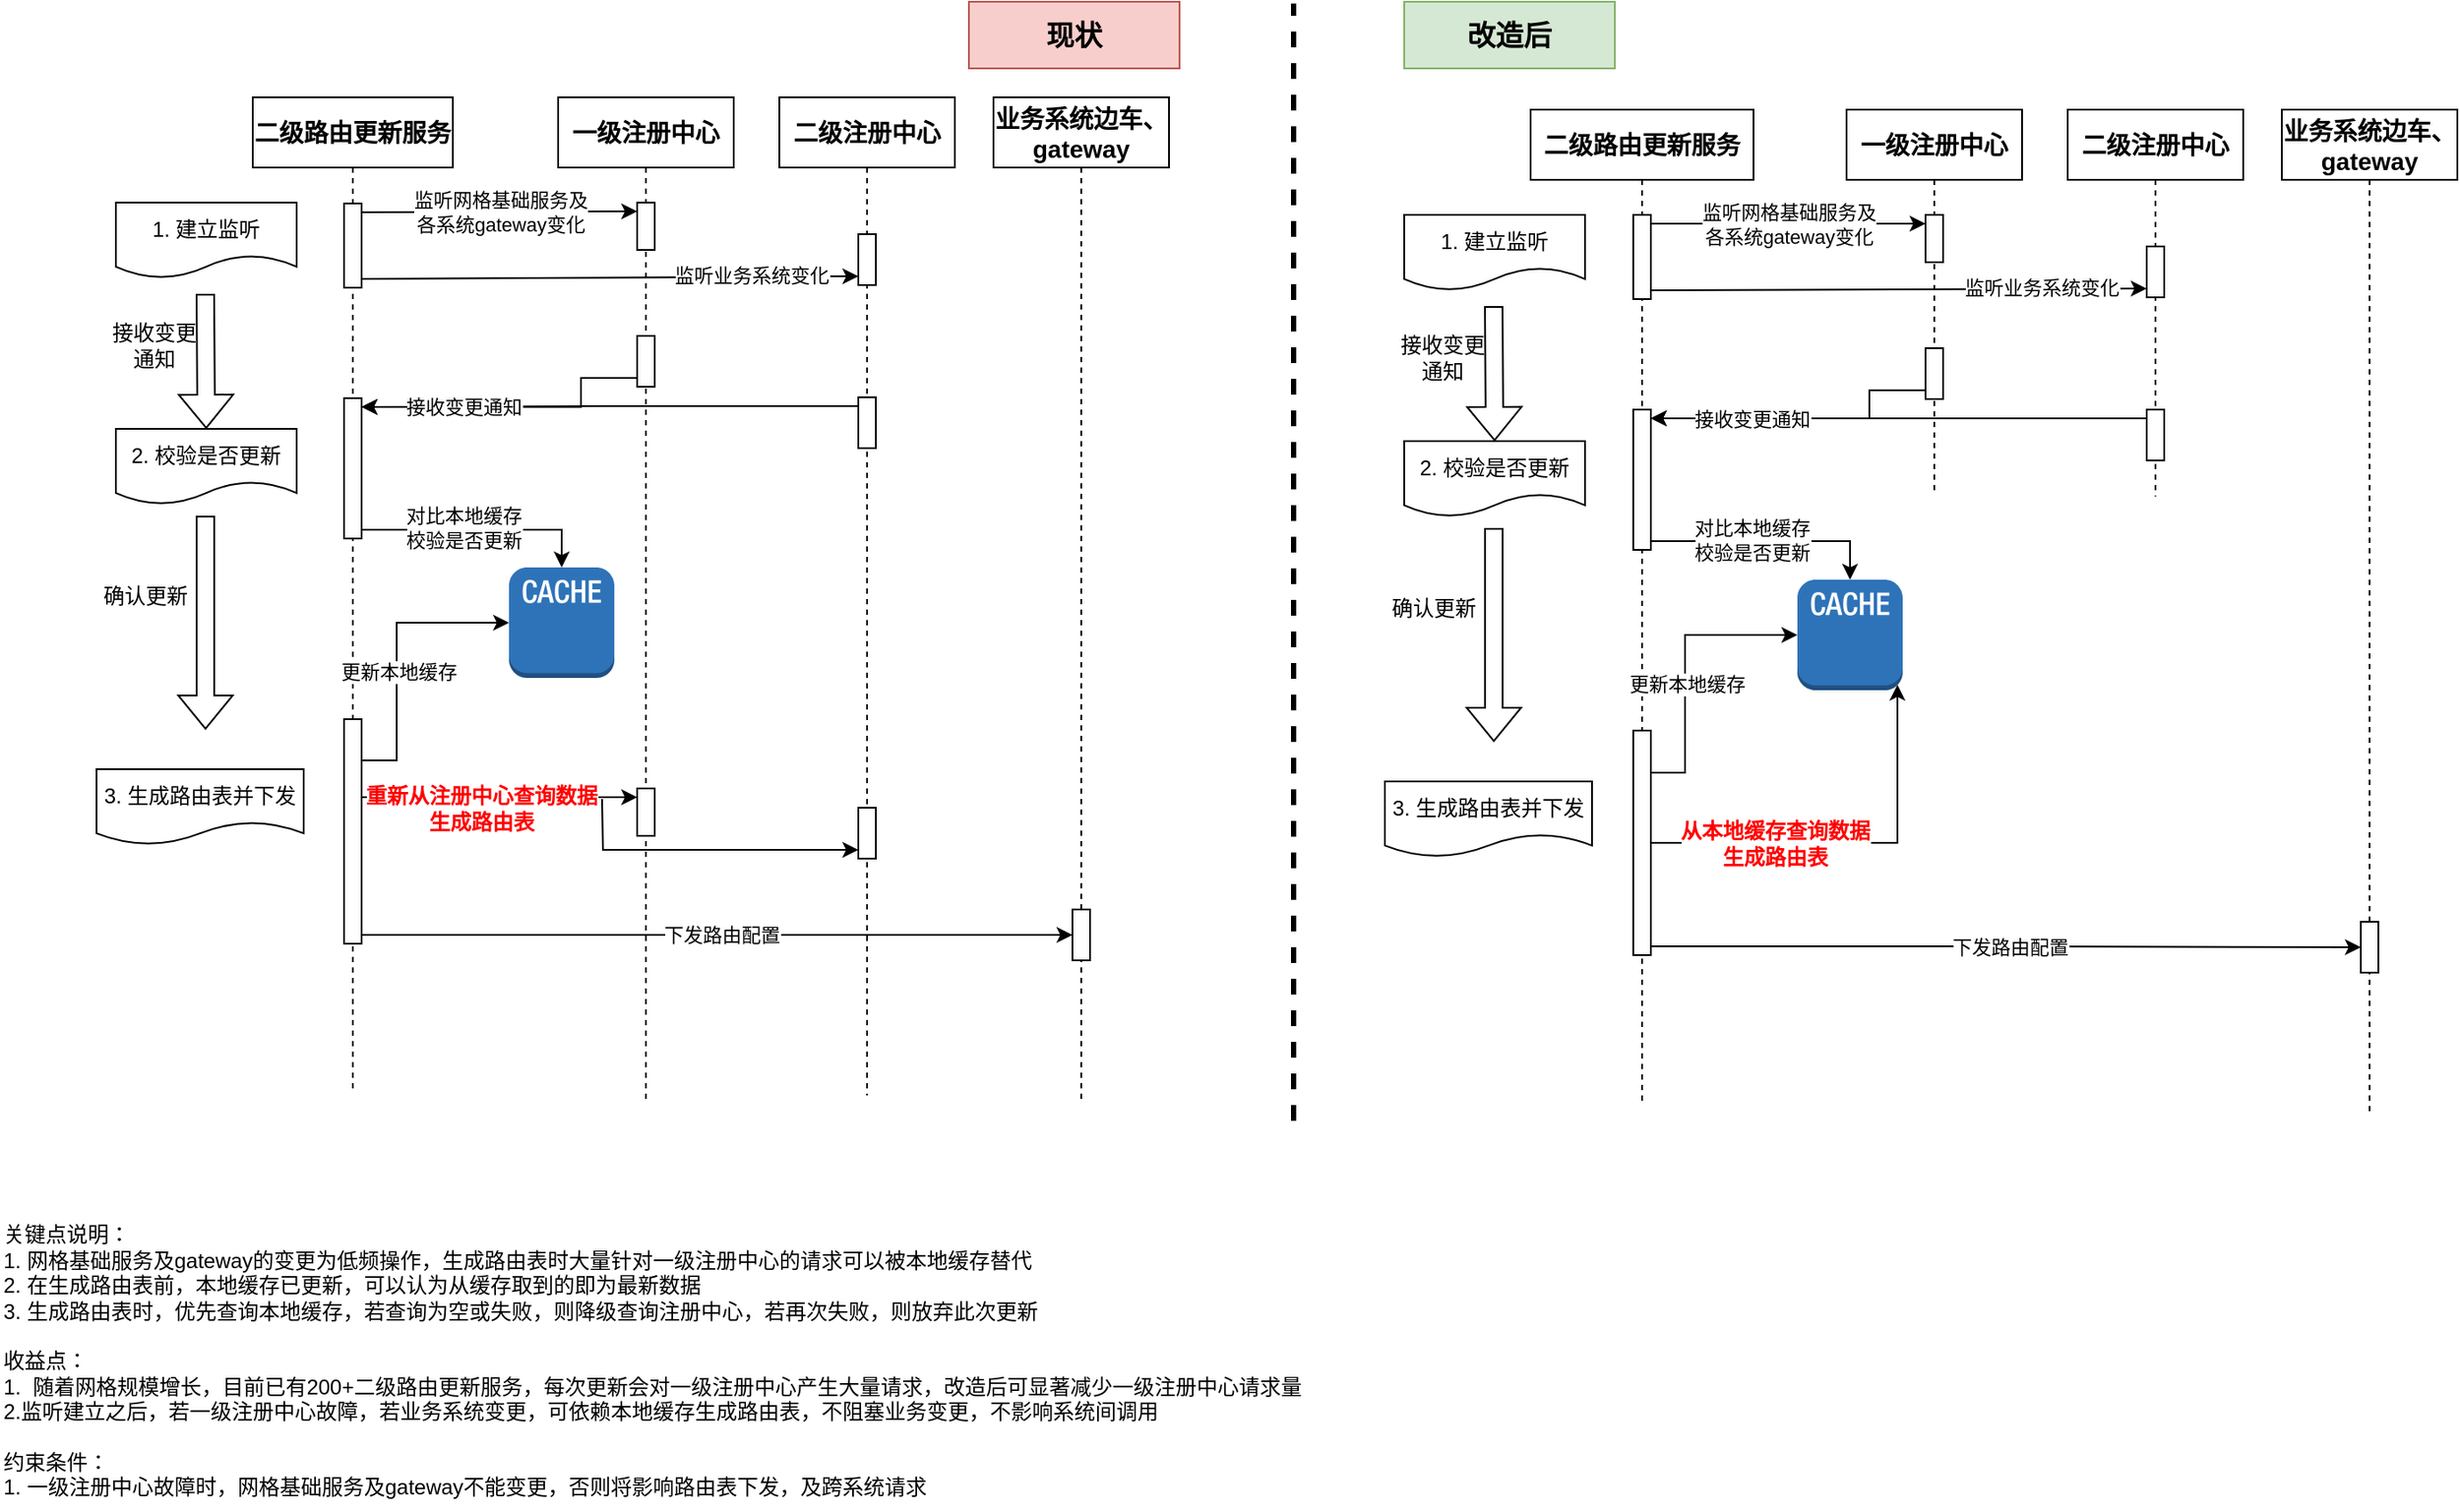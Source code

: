 <mxfile version="28.2.8">
  <diagram name="第 1 页" id="n1fxwjfjKRrFfD9Wi5qL">
    <mxGraphModel dx="1720" dy="1171" grid="0" gridSize="10" guides="1" tooltips="1" connect="1" arrows="1" fold="1" page="1" pageScale="1" pageWidth="827" pageHeight="1169" math="0" shadow="0">
      <root>
        <mxCell id="0" />
        <mxCell id="1" parent="0" />
        <mxCell id="Lw0Le1KQJJClJWxcYFCg-1" style="edgeStyle=orthogonalEdgeStyle;rounded=0;orthogonalLoop=1;jettySize=auto;html=1;curved=0;exitX=0;exitY=1;exitDx=0;exitDy=-5;exitPerimeter=0;entryX=1;entryY=0;entryDx=0;entryDy=5;entryPerimeter=0;" edge="1" parent="1" source="Lw0Le1KQJJClJWxcYFCg-9" target="Lw0Le1KQJJClJWxcYFCg-4">
          <mxGeometry relative="1" as="geometry">
            <Array as="points">
              <mxPoint x="421" y="329.5" />
              <mxPoint x="421" y="345.5" />
            </Array>
          </mxGeometry>
        </mxCell>
        <mxCell id="Lw0Le1KQJJClJWxcYFCg-2" value="二级路由更新服务" style="shape=umlLifeline;perimeter=lifelinePerimeter;whiteSpace=wrap;html=1;container=1;dropTarget=0;collapsible=0;recursiveResize=0;outlineConnect=0;portConstraint=eastwest;newEdgeStyle={&quot;curved&quot;:0,&quot;rounded&quot;:0};fontStyle=1;fontSize=14;" vertex="1" parent="1">
          <mxGeometry x="234" y="169.5" width="114" height="565" as="geometry" />
        </mxCell>
        <mxCell id="Lw0Le1KQJJClJWxcYFCg-3" value="" style="html=1;points=[[0,0,0,0,5],[0,1,0,0,-5],[1,0,0,0,5],[1,1,0,0,-5]];perimeter=orthogonalPerimeter;outlineConnect=0;targetShapes=umlLifeline;portConstraint=eastwest;newEdgeStyle={&quot;curved&quot;:0,&quot;rounded&quot;:0};" vertex="1" parent="Lw0Le1KQJJClJWxcYFCg-2">
          <mxGeometry x="52" y="60.5" width="10" height="48" as="geometry" />
        </mxCell>
        <mxCell id="Lw0Le1KQJJClJWxcYFCg-4" value="" style="html=1;points=[[0,0,0,0,5],[0,1,0,0,-5],[1,0,0,0,5],[1,1,0,0,-5]];perimeter=orthogonalPerimeter;outlineConnect=0;targetShapes=umlLifeline;portConstraint=eastwest;newEdgeStyle={&quot;curved&quot;:0,&quot;rounded&quot;:0};" vertex="1" parent="Lw0Le1KQJJClJWxcYFCg-2">
          <mxGeometry x="52" y="171.5" width="10" height="80" as="geometry" />
        </mxCell>
        <mxCell id="Lw0Le1KQJJClJWxcYFCg-5" value="" style="html=1;points=[[0,0,0,0,5],[0,1,0,0,-5],[1,0,0,0,5],[1,1,0,0,-5]];perimeter=orthogonalPerimeter;outlineConnect=0;targetShapes=umlLifeline;portConstraint=eastwest;newEdgeStyle={&quot;curved&quot;:0,&quot;rounded&quot;:0};" vertex="1" parent="Lw0Le1KQJJClJWxcYFCg-2">
          <mxGeometry x="52" y="354.5" width="10" height="128" as="geometry" />
        </mxCell>
        <mxCell id="Lw0Le1KQJJClJWxcYFCg-6" value="一级注册中心" style="shape=umlLifeline;perimeter=lifelinePerimeter;whiteSpace=wrap;html=1;container=1;dropTarget=0;collapsible=0;recursiveResize=0;outlineConnect=0;portConstraint=eastwest;newEdgeStyle={&quot;curved&quot;:0,&quot;rounded&quot;:0};fontStyle=1;fontSize=14;" vertex="1" parent="1">
          <mxGeometry x="408" y="169.5" width="100" height="572" as="geometry" />
        </mxCell>
        <mxCell id="Lw0Le1KQJJClJWxcYFCg-7" value="" style="html=1;points=[[0,0,0,0,5],[0,1,0,0,-5],[1,0,0,0,5],[1,1,0,0,-5]];perimeter=orthogonalPerimeter;outlineConnect=0;targetShapes=umlLifeline;portConstraint=eastwest;newEdgeStyle={&quot;curved&quot;:0,&quot;rounded&quot;:0};" vertex="1" parent="Lw0Le1KQJJClJWxcYFCg-6">
          <mxGeometry x="45" y="60" width="10" height="27" as="geometry" />
        </mxCell>
        <mxCell id="Lw0Le1KQJJClJWxcYFCg-8" value="" style="html=1;points=[[0,0,0,0,5],[0,1,0,0,-5],[1,0,0,0,5],[1,1,0,0,-5]];perimeter=orthogonalPerimeter;outlineConnect=0;targetShapes=umlLifeline;portConstraint=eastwest;newEdgeStyle={&quot;curved&quot;:0,&quot;rounded&quot;:0};" vertex="1" parent="Lw0Le1KQJJClJWxcYFCg-6">
          <mxGeometry x="45" y="394" width="10" height="27" as="geometry" />
        </mxCell>
        <mxCell id="Lw0Le1KQJJClJWxcYFCg-9" value="" style="html=1;points=[[0,0,0,0,5],[0,1,0,0,-5],[1,0,0,0,5],[1,1,0,0,-5]];perimeter=orthogonalPerimeter;outlineConnect=0;targetShapes=umlLifeline;portConstraint=eastwest;newEdgeStyle={&quot;curved&quot;:0,&quot;rounded&quot;:0};" vertex="1" parent="Lw0Le1KQJJClJWxcYFCg-6">
          <mxGeometry x="45" y="136" width="10" height="29" as="geometry" />
        </mxCell>
        <mxCell id="Lw0Le1KQJJClJWxcYFCg-10" value="二级注册中心" style="shape=umlLifeline;perimeter=lifelinePerimeter;whiteSpace=wrap;html=1;container=1;dropTarget=0;collapsible=0;recursiveResize=0;outlineConnect=0;portConstraint=eastwest;newEdgeStyle={&quot;curved&quot;:0,&quot;rounded&quot;:0};fontStyle=1;fontSize=14;" vertex="1" parent="1">
          <mxGeometry x="534" y="169.5" width="100" height="569" as="geometry" />
        </mxCell>
        <mxCell id="Lw0Le1KQJJClJWxcYFCg-11" value="" style="html=1;points=[[0,0,0,0,5],[0,1,0,0,-5],[1,0,0,0,5],[1,1,0,0,-5]];perimeter=orthogonalPerimeter;outlineConnect=0;targetShapes=umlLifeline;portConstraint=eastwest;newEdgeStyle={&quot;curved&quot;:0,&quot;rounded&quot;:0};" vertex="1" parent="Lw0Le1KQJJClJWxcYFCg-10">
          <mxGeometry x="45" y="78" width="10" height="29" as="geometry" />
        </mxCell>
        <mxCell id="Lw0Le1KQJJClJWxcYFCg-12" value="" style="html=1;points=[[0,0,0,0,5],[0,1,0,0,-5],[1,0,0,0,5],[1,1,0,0,-5]];perimeter=orthogonalPerimeter;outlineConnect=0;targetShapes=umlLifeline;portConstraint=eastwest;newEdgeStyle={&quot;curved&quot;:0,&quot;rounded&quot;:0};" vertex="1" parent="Lw0Le1KQJJClJWxcYFCg-10">
          <mxGeometry x="45" y="171" width="10" height="29" as="geometry" />
        </mxCell>
        <mxCell id="Lw0Le1KQJJClJWxcYFCg-13" value="" style="html=1;points=[[0,0,0,0,5],[0,1,0,0,-5],[1,0,0,0,5],[1,1,0,0,-5]];perimeter=orthogonalPerimeter;outlineConnect=0;targetShapes=umlLifeline;portConstraint=eastwest;newEdgeStyle={&quot;curved&quot;:0,&quot;rounded&quot;:0};" vertex="1" parent="Lw0Le1KQJJClJWxcYFCg-10">
          <mxGeometry x="45" y="405" width="10" height="29" as="geometry" />
        </mxCell>
        <mxCell id="Lw0Le1KQJJClJWxcYFCg-14" value="业务系统边车、gateway" style="shape=umlLifeline;perimeter=lifelinePerimeter;whiteSpace=wrap;html=1;container=1;dropTarget=0;collapsible=0;recursiveResize=0;outlineConnect=0;portConstraint=eastwest;newEdgeStyle={&quot;curved&quot;:0,&quot;rounded&quot;:0};fontStyle=1;fontSize=14;" vertex="1" parent="1">
          <mxGeometry x="656" y="169.5" width="100" height="572" as="geometry" />
        </mxCell>
        <mxCell id="Lw0Le1KQJJClJWxcYFCg-15" value="" style="html=1;points=[[0,0,0,0,5],[0,1,0,0,-5],[1,0,0,0,5],[1,1,0,0,-5]];perimeter=orthogonalPerimeter;outlineConnect=0;targetShapes=umlLifeline;portConstraint=eastwest;newEdgeStyle={&quot;curved&quot;:0,&quot;rounded&quot;:0};" vertex="1" parent="Lw0Le1KQJJClJWxcYFCg-14">
          <mxGeometry x="45" y="463" width="10" height="29" as="geometry" />
        </mxCell>
        <mxCell id="Lw0Le1KQJJClJWxcYFCg-16" value="" style="endArrow=classic;html=1;rounded=0;exitX=1;exitY=0;exitDx=0;exitDy=5;exitPerimeter=0;entryX=0;entryY=0;entryDx=0;entryDy=5;entryPerimeter=0;" edge="1" parent="1" source="Lw0Le1KQJJClJWxcYFCg-3" target="Lw0Le1KQJJClJWxcYFCg-7">
          <mxGeometry width="50" height="50" relative="1" as="geometry">
            <mxPoint x="372" y="254.5" as="sourcePoint" />
            <mxPoint x="505" y="316.5" as="targetPoint" />
          </mxGeometry>
        </mxCell>
        <mxCell id="Lw0Le1KQJJClJWxcYFCg-17" value="监听网格基础服务及&lt;div&gt;各系统gateway变化&lt;/div&gt;" style="edgeLabel;html=1;align=center;verticalAlign=middle;resizable=0;points=[];" vertex="1" connectable="0" parent="Lw0Le1KQJJClJWxcYFCg-16">
          <mxGeometry x="-0.002" relative="1" as="geometry">
            <mxPoint as="offset" />
          </mxGeometry>
        </mxCell>
        <mxCell id="Lw0Le1KQJJClJWxcYFCg-18" value="" style="endArrow=classic;html=1;rounded=0;entryX=0;entryY=1;entryDx=0;entryDy=-5;entryPerimeter=0;exitX=1;exitY=1;exitDx=0;exitDy=-5;exitPerimeter=0;" edge="1" parent="1" source="Lw0Le1KQJJClJWxcYFCg-3" target="Lw0Le1KQJJClJWxcYFCg-11">
          <mxGeometry width="50" height="50" relative="1" as="geometry">
            <mxPoint x="455" y="366.5" as="sourcePoint" />
            <mxPoint x="505" y="316.5" as="targetPoint" />
          </mxGeometry>
        </mxCell>
        <mxCell id="Lw0Le1KQJJClJWxcYFCg-19" value="监听业务系统变化" style="edgeLabel;html=1;align=center;verticalAlign=middle;resizable=0;points=[];" vertex="1" connectable="0" parent="Lw0Le1KQJJClJWxcYFCg-18">
          <mxGeometry x="-0.525" y="1" relative="1" as="geometry">
            <mxPoint x="155" y="-1" as="offset" />
          </mxGeometry>
        </mxCell>
        <mxCell id="Lw0Le1KQJJClJWxcYFCg-20" value="1. 建立监听" style="shape=document;whiteSpace=wrap;html=1;boundedLbl=1;" vertex="1" parent="1">
          <mxGeometry x="156" y="229.5" width="103" height="43" as="geometry" />
        </mxCell>
        <mxCell id="Lw0Le1KQJJClJWxcYFCg-21" value="&lt;span style=&quot;background-color: transparent; color: light-dark(rgb(0, 0, 0), rgb(255, 255, 255));&quot;&gt;2. 校验是否更新&lt;/span&gt;" style="shape=document;whiteSpace=wrap;html=1;boundedLbl=1;" vertex="1" parent="1">
          <mxGeometry x="156" y="358.5" width="103" height="43" as="geometry" />
        </mxCell>
        <mxCell id="Lw0Le1KQJJClJWxcYFCg-22" value="" style="outlineConnect=0;dashed=0;verticalLabelPosition=bottom;verticalAlign=top;align=center;html=1;shape=mxgraph.aws3.cache_node;fillColor=#2E73B8;gradientColor=none;" vertex="1" parent="1">
          <mxGeometry x="380" y="437.5" width="60" height="63" as="geometry" />
        </mxCell>
        <mxCell id="Lw0Le1KQJJClJWxcYFCg-23" value="" style="shape=flexArrow;endArrow=classic;html=1;rounded=0;entryX=0.5;entryY=0;entryDx=0;entryDy=0;" edge="1" parent="1" target="Lw0Le1KQJJClJWxcYFCg-21">
          <mxGeometry width="50" height="50" relative="1" as="geometry">
            <mxPoint x="207" y="281.5" as="sourcePoint" />
            <mxPoint x="247" y="268.5" as="targetPoint" />
          </mxGeometry>
        </mxCell>
        <mxCell id="Lw0Le1KQJJClJWxcYFCg-24" style="edgeStyle=orthogonalEdgeStyle;rounded=0;orthogonalLoop=1;jettySize=auto;html=1;curved=0;exitX=0;exitY=0;exitDx=0;exitDy=5;exitPerimeter=0;entryX=1;entryY=0;entryDx=0;entryDy=5;entryPerimeter=0;" edge="1" parent="1" source="Lw0Le1KQJJClJWxcYFCg-12" target="Lw0Le1KQJJClJWxcYFCg-4">
          <mxGeometry relative="1" as="geometry" />
        </mxCell>
        <mxCell id="Lw0Le1KQJJClJWxcYFCg-25" value="接收变更通知" style="edgeLabel;html=1;align=center;verticalAlign=middle;resizable=0;points=[];" vertex="1" connectable="0" parent="Lw0Le1KQJJClJWxcYFCg-24">
          <mxGeometry x="0.596" relative="1" as="geometry">
            <mxPoint as="offset" />
          </mxGeometry>
        </mxCell>
        <mxCell id="Lw0Le1KQJJClJWxcYFCg-26" style="edgeStyle=orthogonalEdgeStyle;rounded=0;orthogonalLoop=1;jettySize=auto;html=1;curved=0;exitX=1;exitY=1;exitDx=0;exitDy=-5;exitPerimeter=0;" edge="1" parent="1" source="Lw0Le1KQJJClJWxcYFCg-4" target="Lw0Le1KQJJClJWxcYFCg-22">
          <mxGeometry relative="1" as="geometry" />
        </mxCell>
        <mxCell id="Lw0Le1KQJJClJWxcYFCg-27" value="对比本地缓存&lt;div&gt;校验&lt;span style=&quot;background-color: light-dark(#ffffff, var(--ge-dark-color, #121212)); color: light-dark(rgb(0, 0, 0), rgb(255, 255, 255));&quot;&gt;是否更新&lt;/span&gt;&lt;/div&gt;" style="edgeLabel;html=1;align=center;verticalAlign=middle;resizable=0;points=[];" vertex="1" connectable="0" parent="Lw0Le1KQJJClJWxcYFCg-26">
          <mxGeometry x="-0.15" y="1" relative="1" as="geometry">
            <mxPoint as="offset" />
          </mxGeometry>
        </mxCell>
        <mxCell id="Lw0Le1KQJJClJWxcYFCg-28" value="3. 生成路由表并下发" style="shape=document;whiteSpace=wrap;html=1;boundedLbl=1;" vertex="1" parent="1">
          <mxGeometry x="145" y="552.5" width="118" height="43" as="geometry" />
        </mxCell>
        <mxCell id="Lw0Le1KQJJClJWxcYFCg-29" style="edgeStyle=orthogonalEdgeStyle;rounded=0;orthogonalLoop=1;jettySize=auto;html=1;curved=0;exitX=1;exitY=0;exitDx=0;exitDy=5;exitPerimeter=0;entryX=0;entryY=0.5;entryDx=0;entryDy=0;entryPerimeter=0;" edge="1" parent="1" source="Lw0Le1KQJJClJWxcYFCg-5" target="Lw0Le1KQJJClJWxcYFCg-22">
          <mxGeometry relative="1" as="geometry">
            <Array as="points">
              <mxPoint x="316" y="547.5" />
              <mxPoint x="316" y="469.5" />
            </Array>
          </mxGeometry>
        </mxCell>
        <mxCell id="Lw0Le1KQJJClJWxcYFCg-30" value="更新本地缓存" style="edgeLabel;html=1;align=center;verticalAlign=middle;resizable=0;points=[];" vertex="1" connectable="0" parent="Lw0Le1KQJJClJWxcYFCg-29">
          <mxGeometry x="-0.01" y="-1" relative="1" as="geometry">
            <mxPoint as="offset" />
          </mxGeometry>
        </mxCell>
        <mxCell id="Lw0Le1KQJJClJWxcYFCg-31" value="接收变更通知" style="text;html=1;whiteSpace=wrap;strokeColor=none;fillColor=none;align=center;verticalAlign=middle;rounded=0;" vertex="1" parent="1">
          <mxGeometry x="148" y="295.5" width="60" height="30" as="geometry" />
        </mxCell>
        <mxCell id="Lw0Le1KQJJClJWxcYFCg-32" value="" style="shape=flexArrow;endArrow=classic;html=1;rounded=0;" edge="1" parent="1">
          <mxGeometry width="50" height="50" relative="1" as="geometry">
            <mxPoint x="207.07" y="408" as="sourcePoint" />
            <mxPoint x="207.07" y="530" as="targetPoint" />
          </mxGeometry>
        </mxCell>
        <mxCell id="Lw0Le1KQJJClJWxcYFCg-33" value="确认更新" style="text;html=1;whiteSpace=wrap;strokeColor=none;fillColor=none;align=center;verticalAlign=middle;rounded=0;" vertex="1" parent="1">
          <mxGeometry x="143" y="439" width="60" height="30" as="geometry" />
        </mxCell>
        <mxCell id="Lw0Le1KQJJClJWxcYFCg-34" value="" style="endArrow=classic;html=1;rounded=0;entryX=0;entryY=0;entryDx=0;entryDy=5;entryPerimeter=0;" edge="1" parent="1" source="Lw0Le1KQJJClJWxcYFCg-5" target="Lw0Le1KQJJClJWxcYFCg-8">
          <mxGeometry width="50" height="50" relative="1" as="geometry">
            <mxPoint x="295" y="577.5" as="sourcePoint" />
            <mxPoint x="345" y="527.5" as="targetPoint" />
          </mxGeometry>
        </mxCell>
        <mxCell id="Lw0Le1KQJJClJWxcYFCg-35" value="重新从注册中心查询数据&lt;div&gt;生成路由表&lt;/div&gt;" style="edgeLabel;html=1;align=center;verticalAlign=middle;resizable=0;points=[];fontColor=#FF0000;fontStyle=1;fontSize=12;" vertex="1" connectable="0" parent="Lw0Le1KQJJClJWxcYFCg-34">
          <mxGeometry x="-0.341" y="-1" relative="1" as="geometry">
            <mxPoint x="16" y="5" as="offset" />
          </mxGeometry>
        </mxCell>
        <mxCell id="Lw0Le1KQJJClJWxcYFCg-36" value="" style="endArrow=classic;html=1;rounded=0;entryX=0;entryY=1;entryDx=0;entryDy=-5;entryPerimeter=0;edgeStyle=orthogonalEdgeStyle;" edge="1" parent="1" target="Lw0Le1KQJJClJWxcYFCg-13">
          <mxGeometry width="50" height="50" relative="1" as="geometry">
            <mxPoint x="433" y="569.5" as="sourcePoint" />
            <mxPoint x="508" y="552.5" as="targetPoint" />
          </mxGeometry>
        </mxCell>
        <mxCell id="Lw0Le1KQJJClJWxcYFCg-37" style="edgeStyle=orthogonalEdgeStyle;rounded=0;orthogonalLoop=1;jettySize=auto;html=1;curved=0;exitX=1;exitY=1;exitDx=0;exitDy=-5;exitPerimeter=0;" edge="1" parent="1" source="Lw0Le1KQJJClJWxcYFCg-5" target="Lw0Le1KQJJClJWxcYFCg-15">
          <mxGeometry relative="1" as="geometry" />
        </mxCell>
        <mxCell id="Lw0Le1KQJJClJWxcYFCg-38" value="下发路由配置" style="edgeLabel;html=1;align=center;verticalAlign=middle;resizable=0;points=[];" vertex="1" connectable="0" parent="Lw0Le1KQJJClJWxcYFCg-37">
          <mxGeometry x="0.009" relative="1" as="geometry">
            <mxPoint as="offset" />
          </mxGeometry>
        </mxCell>
        <mxCell id="Lw0Le1KQJJClJWxcYFCg-39" style="edgeStyle=orthogonalEdgeStyle;rounded=0;orthogonalLoop=1;jettySize=auto;html=1;curved=0;exitX=0;exitY=1;exitDx=0;exitDy=-5;exitPerimeter=0;entryX=1;entryY=0;entryDx=0;entryDy=5;entryPerimeter=0;" edge="1" parent="1" source="Lw0Le1KQJJClJWxcYFCg-46" target="Lw0Le1KQJJClJWxcYFCg-42">
          <mxGeometry relative="1" as="geometry">
            <Array as="points">
              <mxPoint x="1155" y="336.5" />
              <mxPoint x="1155" y="352.5" />
            </Array>
          </mxGeometry>
        </mxCell>
        <mxCell id="Lw0Le1KQJJClJWxcYFCg-40" value="二级路由更新服务" style="shape=umlLifeline;perimeter=lifelinePerimeter;whiteSpace=wrap;html=1;container=1;dropTarget=0;collapsible=0;recursiveResize=0;outlineConnect=0;portConstraint=eastwest;newEdgeStyle={&quot;curved&quot;:0,&quot;rounded&quot;:0};fontStyle=1;fontSize=14;" vertex="1" parent="1">
          <mxGeometry x="962" y="176.5" width="127" height="565" as="geometry" />
        </mxCell>
        <mxCell id="Lw0Le1KQJJClJWxcYFCg-41" value="" style="html=1;points=[[0,0,0,0,5],[0,1,0,0,-5],[1,0,0,0,5],[1,1,0,0,-5]];perimeter=orthogonalPerimeter;outlineConnect=0;targetShapes=umlLifeline;portConstraint=eastwest;newEdgeStyle={&quot;curved&quot;:0,&quot;rounded&quot;:0};" vertex="1" parent="Lw0Le1KQJJClJWxcYFCg-40">
          <mxGeometry x="58.5" y="60" width="10" height="48" as="geometry" />
        </mxCell>
        <mxCell id="Lw0Le1KQJJClJWxcYFCg-42" value="" style="html=1;points=[[0,0,0,0,5],[0,1,0,0,-5],[1,0,0,0,5],[1,1,0,0,-5]];perimeter=orthogonalPerimeter;outlineConnect=0;targetShapes=umlLifeline;portConstraint=eastwest;newEdgeStyle={&quot;curved&quot;:0,&quot;rounded&quot;:0};" vertex="1" parent="Lw0Le1KQJJClJWxcYFCg-40">
          <mxGeometry x="58.5" y="171" width="10" height="80" as="geometry" />
        </mxCell>
        <mxCell id="Lw0Le1KQJJClJWxcYFCg-43" value="" style="html=1;points=[[0,0,0,0,5],[0,1,0,0,-5],[1,0,0,0,5],[1,1,0,0,-5]];perimeter=orthogonalPerimeter;outlineConnect=0;targetShapes=umlLifeline;portConstraint=eastwest;newEdgeStyle={&quot;curved&quot;:0,&quot;rounded&quot;:0};" vertex="1" parent="Lw0Le1KQJJClJWxcYFCg-40">
          <mxGeometry x="58.5" y="354" width="10" height="128" as="geometry" />
        </mxCell>
        <mxCell id="Lw0Le1KQJJClJWxcYFCg-44" value="一级注册中心" style="shape=umlLifeline;perimeter=lifelinePerimeter;whiteSpace=wrap;html=1;container=1;dropTarget=0;collapsible=0;recursiveResize=0;outlineConnect=0;portConstraint=eastwest;newEdgeStyle={&quot;curved&quot;:0,&quot;rounded&quot;:0};fontStyle=1;fontSize=14;" vertex="1" parent="1">
          <mxGeometry x="1142" y="176.5" width="100" height="217.5" as="geometry" />
        </mxCell>
        <mxCell id="Lw0Le1KQJJClJWxcYFCg-45" value="" style="html=1;points=[[0,0,0,0,5],[0,1,0,0,-5],[1,0,0,0,5],[1,1,0,0,-5]];perimeter=orthogonalPerimeter;outlineConnect=0;targetShapes=umlLifeline;portConstraint=eastwest;newEdgeStyle={&quot;curved&quot;:0,&quot;rounded&quot;:0};" vertex="1" parent="Lw0Le1KQJJClJWxcYFCg-44">
          <mxGeometry x="45" y="60" width="10" height="27" as="geometry" />
        </mxCell>
        <mxCell id="Lw0Le1KQJJClJWxcYFCg-46" value="" style="html=1;points=[[0,0,0,0,5],[0,1,0,0,-5],[1,0,0,0,5],[1,1,0,0,-5]];perimeter=orthogonalPerimeter;outlineConnect=0;targetShapes=umlLifeline;portConstraint=eastwest;newEdgeStyle={&quot;curved&quot;:0,&quot;rounded&quot;:0};" vertex="1" parent="Lw0Le1KQJJClJWxcYFCg-44">
          <mxGeometry x="45" y="136" width="10" height="29" as="geometry" />
        </mxCell>
        <mxCell id="Lw0Le1KQJJClJWxcYFCg-47" value="二级注册中心" style="shape=umlLifeline;perimeter=lifelinePerimeter;whiteSpace=wrap;html=1;container=1;dropTarget=0;collapsible=0;recursiveResize=0;outlineConnect=0;portConstraint=eastwest;newEdgeStyle={&quot;curved&quot;:0,&quot;rounded&quot;:0};fontStyle=1;fontSize=14;" vertex="1" parent="1">
          <mxGeometry x="1268" y="176.5" width="100" height="220.5" as="geometry" />
        </mxCell>
        <mxCell id="Lw0Le1KQJJClJWxcYFCg-48" value="" style="html=1;points=[[0,0,0,0,5],[0,1,0,0,-5],[1,0,0,0,5],[1,1,0,0,-5]];perimeter=orthogonalPerimeter;outlineConnect=0;targetShapes=umlLifeline;portConstraint=eastwest;newEdgeStyle={&quot;curved&quot;:0,&quot;rounded&quot;:0};" vertex="1" parent="Lw0Le1KQJJClJWxcYFCg-47">
          <mxGeometry x="45" y="78" width="10" height="29" as="geometry" />
        </mxCell>
        <mxCell id="Lw0Le1KQJJClJWxcYFCg-49" value="" style="html=1;points=[[0,0,0,0,5],[0,1,0,0,-5],[1,0,0,0,5],[1,1,0,0,-5]];perimeter=orthogonalPerimeter;outlineConnect=0;targetShapes=umlLifeline;portConstraint=eastwest;newEdgeStyle={&quot;curved&quot;:0,&quot;rounded&quot;:0};" vertex="1" parent="Lw0Le1KQJJClJWxcYFCg-47">
          <mxGeometry x="45" y="171" width="10" height="29" as="geometry" />
        </mxCell>
        <mxCell id="Lw0Le1KQJJClJWxcYFCg-50" value="业务系统边车、gateway" style="shape=umlLifeline;perimeter=lifelinePerimeter;whiteSpace=wrap;html=1;container=1;dropTarget=0;collapsible=0;recursiveResize=0;outlineConnect=0;portConstraint=eastwest;newEdgeStyle={&quot;curved&quot;:0,&quot;rounded&quot;:0};fontStyle=1;fontSize=14;" vertex="1" parent="1">
          <mxGeometry x="1390" y="176.5" width="100" height="572" as="geometry" />
        </mxCell>
        <mxCell id="Lw0Le1KQJJClJWxcYFCg-51" value="" style="html=1;points=[[0,0,0,0,5],[0,1,0,0,-5],[1,0,0,0,5],[1,1,0,0,-5]];perimeter=orthogonalPerimeter;outlineConnect=0;targetShapes=umlLifeline;portConstraint=eastwest;newEdgeStyle={&quot;curved&quot;:0,&quot;rounded&quot;:0};" vertex="1" parent="Lw0Le1KQJJClJWxcYFCg-50">
          <mxGeometry x="45" y="463" width="10" height="29" as="geometry" />
        </mxCell>
        <mxCell id="Lw0Le1KQJJClJWxcYFCg-52" value="" style="endArrow=classic;html=1;rounded=0;exitX=1;exitY=0;exitDx=0;exitDy=5;exitPerimeter=0;entryX=0;entryY=0;entryDx=0;entryDy=5;entryPerimeter=0;" edge="1" parent="1" source="Lw0Le1KQJJClJWxcYFCg-41" target="Lw0Le1KQJJClJWxcYFCg-45">
          <mxGeometry width="50" height="50" relative="1" as="geometry">
            <mxPoint x="1106" y="261.5" as="sourcePoint" />
            <mxPoint x="1239" y="323.5" as="targetPoint" />
          </mxGeometry>
        </mxCell>
        <mxCell id="Lw0Le1KQJJClJWxcYFCg-53" value="监听网格基础服务及&lt;div&gt;各系统gateway变化&lt;/div&gt;" style="edgeLabel;html=1;align=center;verticalAlign=middle;resizable=0;points=[];" vertex="1" connectable="0" parent="Lw0Le1KQJJClJWxcYFCg-52">
          <mxGeometry x="-0.002" relative="1" as="geometry">
            <mxPoint as="offset" />
          </mxGeometry>
        </mxCell>
        <mxCell id="Lw0Le1KQJJClJWxcYFCg-54" value="" style="endArrow=classic;html=1;rounded=0;entryX=0;entryY=1;entryDx=0;entryDy=-5;entryPerimeter=0;exitX=1;exitY=1;exitDx=0;exitDy=-5;exitPerimeter=0;" edge="1" parent="1" source="Lw0Le1KQJJClJWxcYFCg-41" target="Lw0Le1KQJJClJWxcYFCg-48">
          <mxGeometry width="50" height="50" relative="1" as="geometry">
            <mxPoint x="1189" y="373.5" as="sourcePoint" />
            <mxPoint x="1239" y="323.5" as="targetPoint" />
          </mxGeometry>
        </mxCell>
        <mxCell id="Lw0Le1KQJJClJWxcYFCg-55" value="监听业务系统变化" style="edgeLabel;html=1;align=center;verticalAlign=middle;resizable=0;points=[];" vertex="1" connectable="0" parent="Lw0Le1KQJJClJWxcYFCg-54">
          <mxGeometry x="-0.525" y="1" relative="1" as="geometry">
            <mxPoint x="155" y="-1" as="offset" />
          </mxGeometry>
        </mxCell>
        <mxCell id="Lw0Le1KQJJClJWxcYFCg-56" value="1. 建立监听" style="shape=document;whiteSpace=wrap;html=1;boundedLbl=1;" vertex="1" parent="1">
          <mxGeometry x="890" y="236.5" width="103" height="43" as="geometry" />
        </mxCell>
        <mxCell id="Lw0Le1KQJJClJWxcYFCg-57" value="&lt;span style=&quot;background-color: transparent; color: light-dark(rgb(0, 0, 0), rgb(255, 255, 255));&quot;&gt;2. 校验是否更新&lt;/span&gt;" style="shape=document;whiteSpace=wrap;html=1;boundedLbl=1;" vertex="1" parent="1">
          <mxGeometry x="890" y="365.5" width="103" height="43" as="geometry" />
        </mxCell>
        <mxCell id="Lw0Le1KQJJClJWxcYFCg-58" value="" style="outlineConnect=0;dashed=0;verticalLabelPosition=bottom;verticalAlign=top;align=center;html=1;shape=mxgraph.aws3.cache_node;fillColor=#2E73B8;gradientColor=none;" vertex="1" parent="1">
          <mxGeometry x="1114" y="444.5" width="60" height="63" as="geometry" />
        </mxCell>
        <mxCell id="Lw0Le1KQJJClJWxcYFCg-59" value="" style="shape=flexArrow;endArrow=classic;html=1;rounded=0;entryX=0.5;entryY=0;entryDx=0;entryDy=0;" edge="1" parent="1" target="Lw0Le1KQJJClJWxcYFCg-57">
          <mxGeometry width="50" height="50" relative="1" as="geometry">
            <mxPoint x="941" y="288.5" as="sourcePoint" />
            <mxPoint x="981" y="275.5" as="targetPoint" />
          </mxGeometry>
        </mxCell>
        <mxCell id="Lw0Le1KQJJClJWxcYFCg-60" style="edgeStyle=orthogonalEdgeStyle;rounded=0;orthogonalLoop=1;jettySize=auto;html=1;curved=0;exitX=0;exitY=0;exitDx=0;exitDy=5;exitPerimeter=0;entryX=1;entryY=0;entryDx=0;entryDy=5;entryPerimeter=0;" edge="1" parent="1" source="Lw0Le1KQJJClJWxcYFCg-49" target="Lw0Le1KQJJClJWxcYFCg-42">
          <mxGeometry relative="1" as="geometry" />
        </mxCell>
        <mxCell id="Lw0Le1KQJJClJWxcYFCg-61" value="接收变更通知" style="edgeLabel;html=1;align=center;verticalAlign=middle;resizable=0;points=[];" vertex="1" connectable="0" parent="Lw0Le1KQJJClJWxcYFCg-60">
          <mxGeometry x="0.596" relative="1" as="geometry">
            <mxPoint as="offset" />
          </mxGeometry>
        </mxCell>
        <mxCell id="Lw0Le1KQJJClJWxcYFCg-62" style="edgeStyle=orthogonalEdgeStyle;rounded=0;orthogonalLoop=1;jettySize=auto;html=1;curved=0;exitX=1;exitY=1;exitDx=0;exitDy=-5;exitPerimeter=0;" edge="1" parent="1" source="Lw0Le1KQJJClJWxcYFCg-42" target="Lw0Le1KQJJClJWxcYFCg-58">
          <mxGeometry relative="1" as="geometry" />
        </mxCell>
        <mxCell id="Lw0Le1KQJJClJWxcYFCg-63" value="对比本地缓存&lt;div&gt;校验&lt;span style=&quot;background-color: light-dark(#ffffff, var(--ge-dark-color, #121212)); color: light-dark(rgb(0, 0, 0), rgb(255, 255, 255));&quot;&gt;是否更新&lt;/span&gt;&lt;/div&gt;" style="edgeLabel;html=1;align=center;verticalAlign=middle;resizable=0;points=[];" vertex="1" connectable="0" parent="Lw0Le1KQJJClJWxcYFCg-62">
          <mxGeometry x="-0.15" y="1" relative="1" as="geometry">
            <mxPoint as="offset" />
          </mxGeometry>
        </mxCell>
        <mxCell id="Lw0Le1KQJJClJWxcYFCg-64" value="3. 生成路由表并下发" style="shape=document;whiteSpace=wrap;html=1;boundedLbl=1;" vertex="1" parent="1">
          <mxGeometry x="879" y="559.5" width="118" height="43" as="geometry" />
        </mxCell>
        <mxCell id="Lw0Le1KQJJClJWxcYFCg-65" style="edgeStyle=orthogonalEdgeStyle;rounded=0;orthogonalLoop=1;jettySize=auto;html=1;curved=0;exitX=1;exitY=0;exitDx=0;exitDy=5;exitPerimeter=0;entryX=0;entryY=0.5;entryDx=0;entryDy=0;entryPerimeter=0;" edge="1" parent="1" source="Lw0Le1KQJJClJWxcYFCg-43" target="Lw0Le1KQJJClJWxcYFCg-58">
          <mxGeometry relative="1" as="geometry">
            <Array as="points">
              <mxPoint x="1050" y="554.5" />
              <mxPoint x="1050" y="476.5" />
            </Array>
          </mxGeometry>
        </mxCell>
        <mxCell id="Lw0Le1KQJJClJWxcYFCg-66" value="更新本地缓存" style="edgeLabel;html=1;align=center;verticalAlign=middle;resizable=0;points=[];" vertex="1" connectable="0" parent="Lw0Le1KQJJClJWxcYFCg-65">
          <mxGeometry x="-0.01" y="-1" relative="1" as="geometry">
            <mxPoint as="offset" />
          </mxGeometry>
        </mxCell>
        <mxCell id="Lw0Le1KQJJClJWxcYFCg-67" value="接收变更通知" style="text;html=1;whiteSpace=wrap;strokeColor=none;fillColor=none;align=center;verticalAlign=middle;rounded=0;" vertex="1" parent="1">
          <mxGeometry x="882" y="302.5" width="60" height="30" as="geometry" />
        </mxCell>
        <mxCell id="Lw0Le1KQJJClJWxcYFCg-68" value="" style="shape=flexArrow;endArrow=classic;html=1;rounded=0;" edge="1" parent="1">
          <mxGeometry width="50" height="50" relative="1" as="geometry">
            <mxPoint x="941.07" y="415" as="sourcePoint" />
            <mxPoint x="941.07" y="537" as="targetPoint" />
          </mxGeometry>
        </mxCell>
        <mxCell id="Lw0Le1KQJJClJWxcYFCg-69" value="确认更新" style="text;html=1;whiteSpace=wrap;strokeColor=none;fillColor=none;align=center;verticalAlign=middle;rounded=0;" vertex="1" parent="1">
          <mxGeometry x="877" y="446" width="60" height="30" as="geometry" />
        </mxCell>
        <mxCell id="Lw0Le1KQJJClJWxcYFCg-70" value="" style="endArrow=classic;html=1;rounded=0;entryX=0.95;entryY=0.95;entryDx=0;entryDy=0;entryPerimeter=0;edgeStyle=orthogonalEdgeStyle;" edge="1" parent="1" source="Lw0Le1KQJJClJWxcYFCg-43" target="Lw0Le1KQJJClJWxcYFCg-58">
          <mxGeometry width="50" height="50" relative="1" as="geometry">
            <mxPoint x="1029" y="584.5" as="sourcePoint" />
            <mxPoint x="1187" y="575.5" as="targetPoint" />
          </mxGeometry>
        </mxCell>
        <mxCell id="Lw0Le1KQJJClJWxcYFCg-71" value="从本地缓存查询数据&lt;div&gt;生成路由表&lt;/div&gt;" style="edgeLabel;html=1;align=center;verticalAlign=middle;resizable=0;points=[];fontColor=#FF0000;fontStyle=1;fontSize=12;" vertex="1" connectable="0" parent="Lw0Le1KQJJClJWxcYFCg-70">
          <mxGeometry x="-0.341" y="-1" relative="1" as="geometry">
            <mxPoint x="-6" y="-1" as="offset" />
          </mxGeometry>
        </mxCell>
        <mxCell id="Lw0Le1KQJJClJWxcYFCg-72" style="edgeStyle=orthogonalEdgeStyle;rounded=0;orthogonalLoop=1;jettySize=auto;html=1;curved=0;exitX=1;exitY=1;exitDx=0;exitDy=-5;exitPerimeter=0;" edge="1" parent="1" source="Lw0Le1KQJJClJWxcYFCg-43" target="Lw0Le1KQJJClJWxcYFCg-51">
          <mxGeometry relative="1" as="geometry" />
        </mxCell>
        <mxCell id="Lw0Le1KQJJClJWxcYFCg-73" value="下发路由配置" style="edgeLabel;html=1;align=center;verticalAlign=middle;resizable=0;points=[];" vertex="1" connectable="0" parent="Lw0Le1KQJJClJWxcYFCg-72">
          <mxGeometry x="0.009" relative="1" as="geometry">
            <mxPoint as="offset" />
          </mxGeometry>
        </mxCell>
        <mxCell id="Lw0Le1KQJJClJWxcYFCg-74" value="" style="endArrow=none;dashed=1;html=1;rounded=0;strokeWidth=3;" edge="1" parent="1">
          <mxGeometry width="50" height="50" relative="1" as="geometry">
            <mxPoint x="827" y="753" as="sourcePoint" />
            <mxPoint x="827" y="116" as="targetPoint" />
          </mxGeometry>
        </mxCell>
        <mxCell id="Lw0Le1KQJJClJWxcYFCg-75" value="现状" style="whiteSpace=wrap;html=1;fontSize=16;fontStyle=1;fillColor=#f8cecc;strokeColor=#b85450;" vertex="1" parent="1">
          <mxGeometry x="642" y="115" width="120" height="38" as="geometry" />
        </mxCell>
        <mxCell id="Lw0Le1KQJJClJWxcYFCg-76" value="改造后" style="whiteSpace=wrap;html=1;fontSize=16;fontStyle=1;fillColor=#d5e8d4;strokeColor=#82b366;" vertex="1" parent="1">
          <mxGeometry x="890" y="115" width="120" height="38" as="geometry" />
        </mxCell>
        <mxCell id="Lw0Le1KQJJClJWxcYFCg-78" value="&lt;div&gt;关键点说明：&lt;/div&gt;&lt;div&gt;1. 网格基础服务及gateway的变更为低频操作，生成路由表时大量针对一级注册中心的请求可以被本地缓存替代&lt;/div&gt;&lt;div&gt;2. 在生成路由表前，本地缓存已更新，可以认为从缓存取到的即为最新数据&lt;/div&gt;&lt;div&gt;3. 生成路由表时，优先查询本地缓存，若查询为空或失败，则降级查询注册中心，若再次失败，则放弃此次更新&lt;/div&gt;&lt;div&gt;&lt;br&gt;&lt;/div&gt;收益点：&lt;div&gt;1.&amp;nbsp;&lt;span style=&quot;background-color: transparent; color: light-dark(rgb(0, 0, 0), rgb(255, 255, 255));&quot;&gt;&amp;nbsp;&lt;/span&gt;&lt;span style=&quot;background-color: transparent; color: light-dark(rgb(0, 0, 0), rgb(255, 255, 255));&quot;&gt;随着网格规模增长，目前已有200+二级路由更新服务，每次更新会对一级注册中心产生大量请求，改造后可显著减少一级注册中心请求量&lt;/span&gt;&lt;/div&gt;&lt;div&gt;2.&lt;span style=&quot;background-color: transparent; color: light-dark(rgb(0, 0, 0), rgb(255, 255, 255));&quot;&gt;监听建立之后，若一级注册中心故障，若业务系统变更，可依赖本地缓存生成路由表，不阻塞业务变更，不影响系统间调用&lt;/span&gt;&lt;/div&gt;&lt;div&gt;&lt;br&gt;&lt;/div&gt;&lt;div&gt;约束条件：&lt;/div&gt;&lt;div&gt;1. 一级注册中心故障时，网格基础服务及gateway不能变更，否则将影响路由表下发，及跨系统请求&lt;/div&gt;" style="text;html=1;whiteSpace=wrap;strokeColor=none;fillColor=none;align=left;verticalAlign=middle;rounded=0;" vertex="1" parent="1">
          <mxGeometry x="90" y="805" width="863" height="170" as="geometry" />
        </mxCell>
      </root>
    </mxGraphModel>
  </diagram>
</mxfile>
